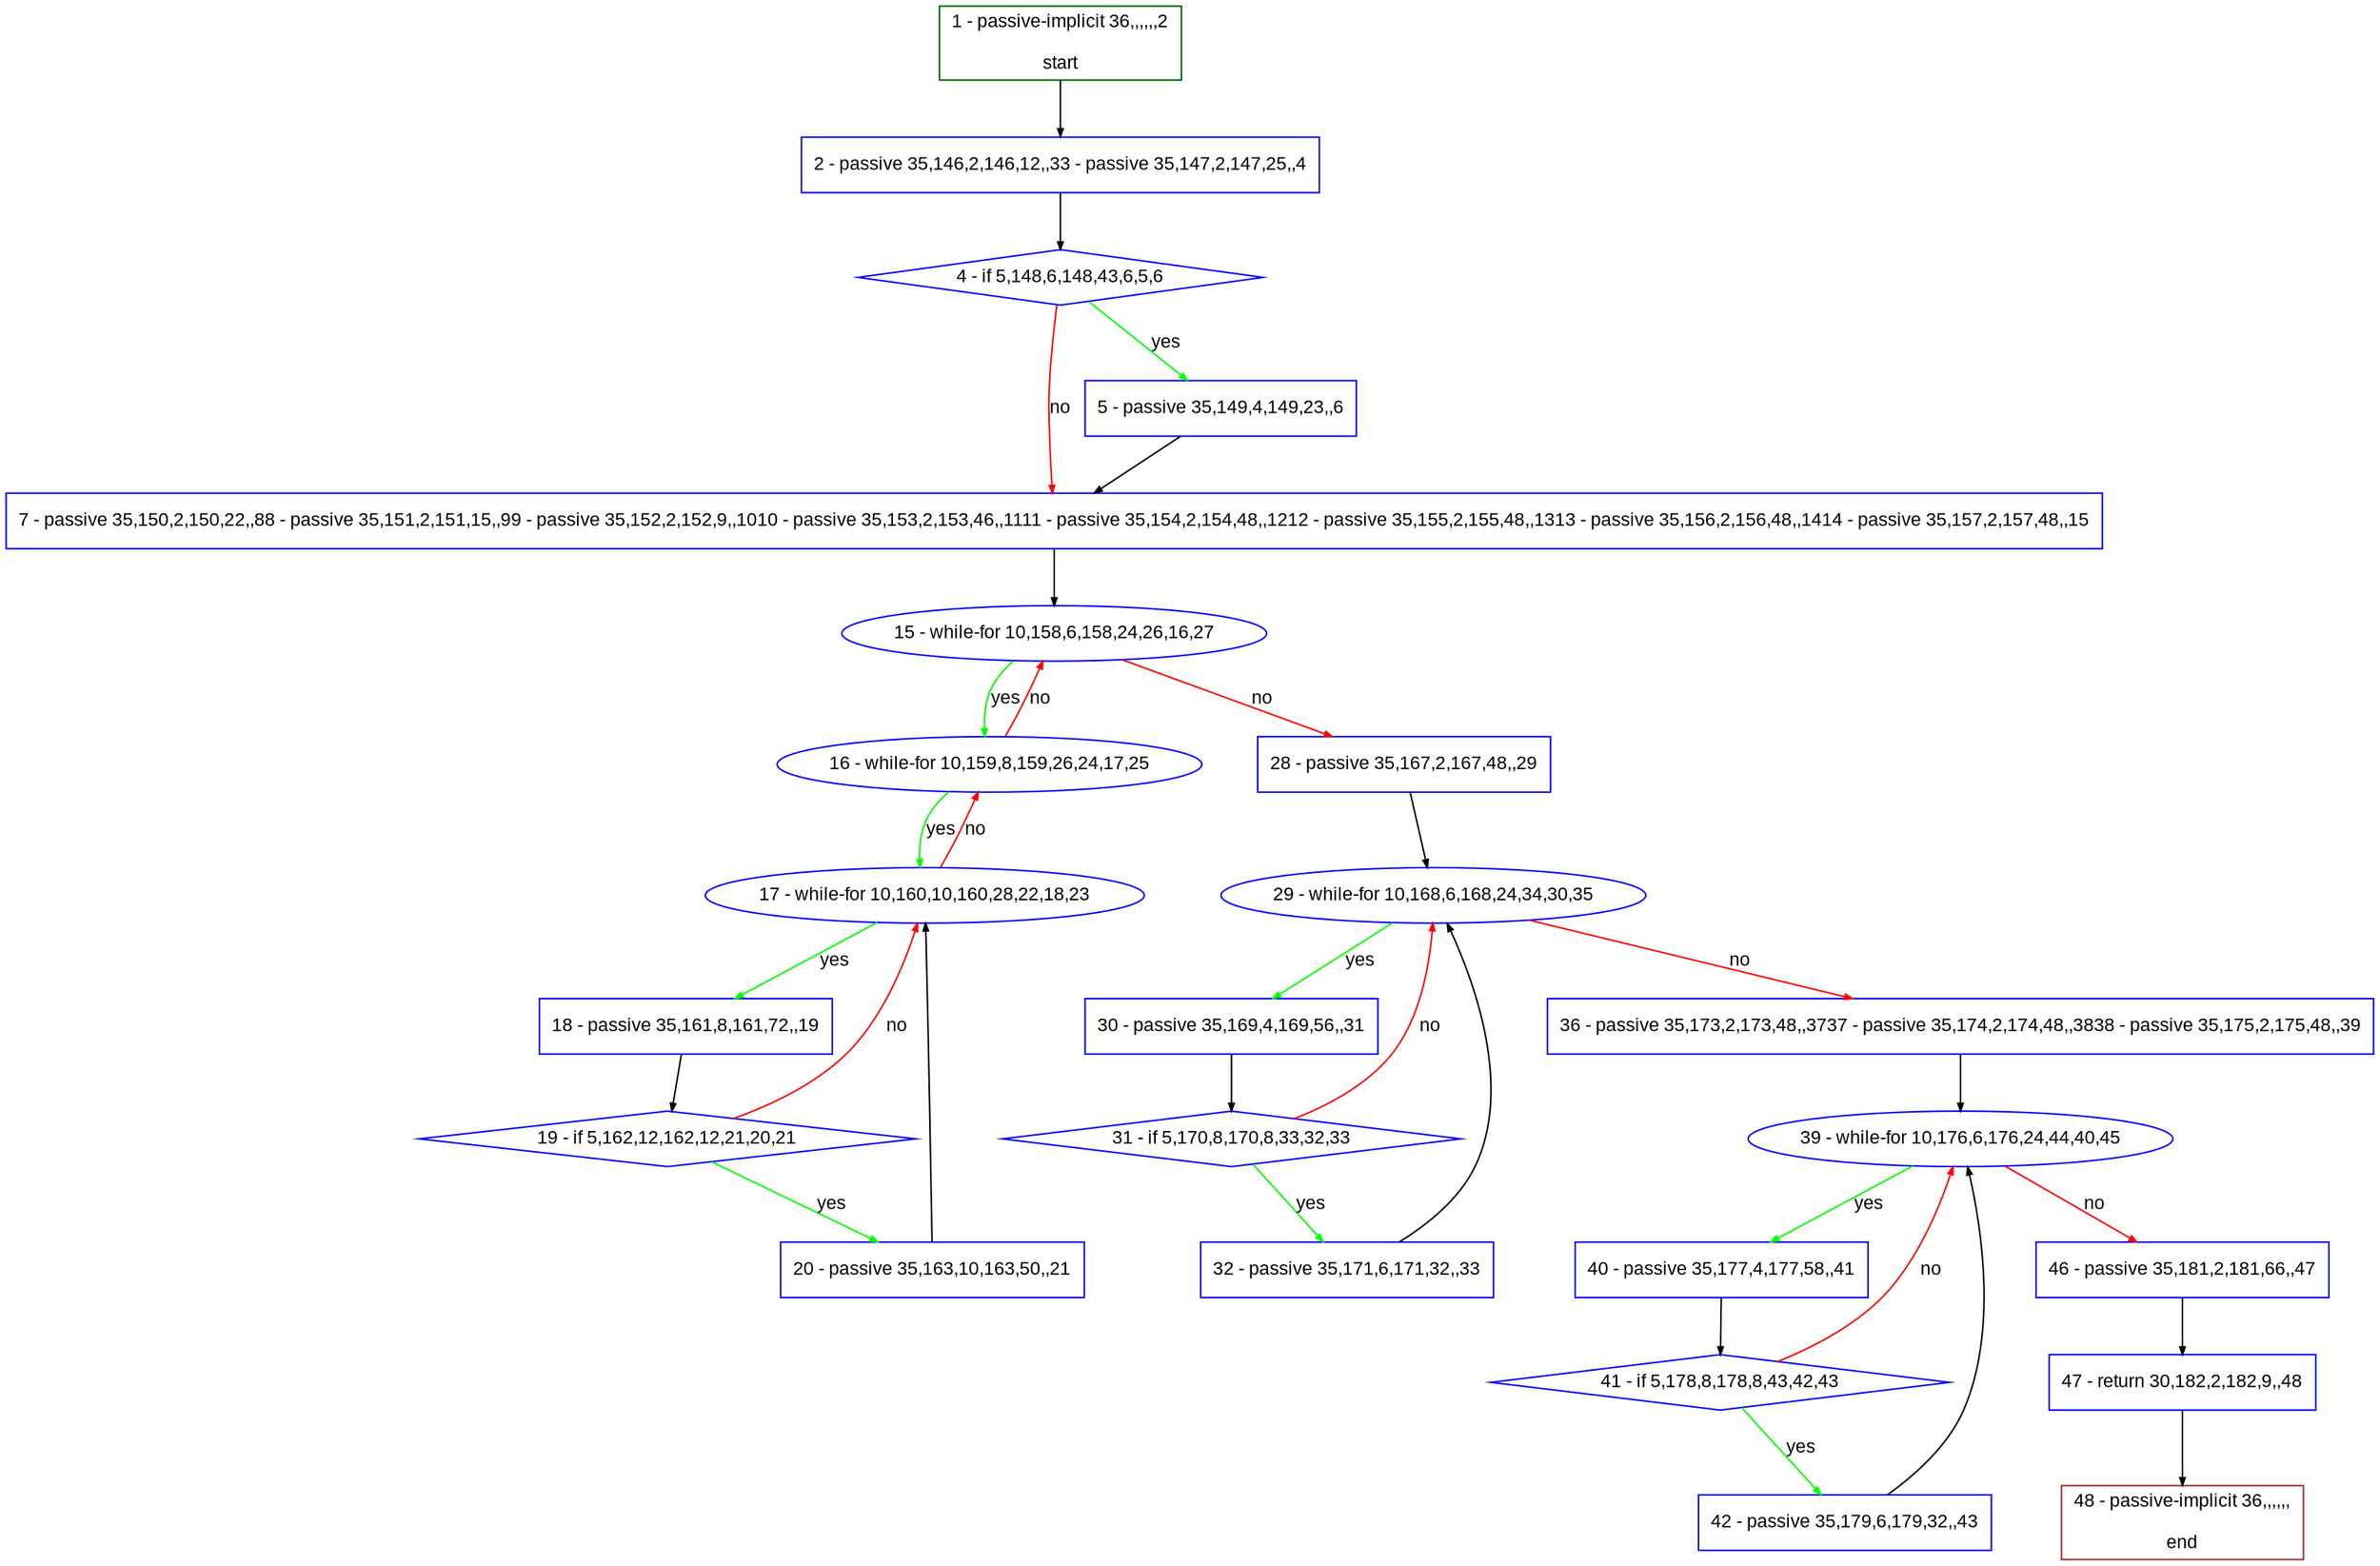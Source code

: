 digraph "" {
  graph [pack="true", label="", fontsize="12", packmode="clust", fontname="Arial", fillcolor="#FFFFCC", bgcolor="white", style="rounded,filled", compound="true"];
  node [node_initialized="no", label="", color="grey", fontsize="12", fillcolor="white", fontname="Arial", style="filled", shape="rectangle", compound="true", fixedsize="false"];
  edge [fontcolor="black", arrowhead="normal", arrowtail="none", arrowsize="0.5", ltail="", label="", color="black", fontsize="12", lhead="", fontname="Arial", dir="forward", compound="true"];
  __N1 [label="2 - passive 35,146,2,146,12,,33 - passive 35,147,2,147,25,,4", color="#0000ff", fillcolor="#ffffff", style="filled", shape="box"];
  __N2 [label="1 - passive-implicit 36,,,,,,2\n\nstart", color="#006400", fillcolor="#ffffff", style="filled", shape="box"];
  __N3 [label="4 - if 5,148,6,148,43,6,5,6", color="#0000ff", fillcolor="#ffffff", style="filled", shape="diamond"];
  __N4 [label="5 - passive 35,149,4,149,23,,6", color="#0000ff", fillcolor="#ffffff", style="filled", shape="box"];
  __N5 [label="7 - passive 35,150,2,150,22,,88 - passive 35,151,2,151,15,,99 - passive 35,152,2,152,9,,1010 - passive 35,153,2,153,46,,1111 - passive 35,154,2,154,48,,1212 - passive 35,155,2,155,48,,1313 - passive 35,156,2,156,48,,1414 - passive 35,157,2,157,48,,15", color="#0000ff", fillcolor="#ffffff", style="filled", shape="box"];
  __N6 [label="15 - while-for 10,158,6,158,24,26,16,27", color="#0000ff", fillcolor="#ffffff", style="filled", shape="oval"];
  __N7 [label="16 - while-for 10,159,8,159,26,24,17,25", color="#0000ff", fillcolor="#ffffff", style="filled", shape="oval"];
  __N8 [label="28 - passive 35,167,2,167,48,,29", color="#0000ff", fillcolor="#ffffff", style="filled", shape="box"];
  __N9 [label="17 - while-for 10,160,10,160,28,22,18,23", color="#0000ff", fillcolor="#ffffff", style="filled", shape="oval"];
  __N10 [label="18 - passive 35,161,8,161,72,,19", color="#0000ff", fillcolor="#ffffff", style="filled", shape="box"];
  __N11 [label="19 - if 5,162,12,162,12,21,20,21", color="#0000ff", fillcolor="#ffffff", style="filled", shape="diamond"];
  __N12 [label="20 - passive 35,163,10,163,50,,21", color="#0000ff", fillcolor="#ffffff", style="filled", shape="box"];
  __N13 [label="29 - while-for 10,168,6,168,24,34,30,35", color="#0000ff", fillcolor="#ffffff", style="filled", shape="oval"];
  __N14 [label="30 - passive 35,169,4,169,56,,31", color="#0000ff", fillcolor="#ffffff", style="filled", shape="box"];
  __N15 [label="36 - passive 35,173,2,173,48,,3737 - passive 35,174,2,174,48,,3838 - passive 35,175,2,175,48,,39", color="#0000ff", fillcolor="#ffffff", style="filled", shape="box"];
  __N16 [label="31 - if 5,170,8,170,8,33,32,33", color="#0000ff", fillcolor="#ffffff", style="filled", shape="diamond"];
  __N17 [label="32 - passive 35,171,6,171,32,,33", color="#0000ff", fillcolor="#ffffff", style="filled", shape="box"];
  __N18 [label="39 - while-for 10,176,6,176,24,44,40,45", color="#0000ff", fillcolor="#ffffff", style="filled", shape="oval"];
  __N19 [label="40 - passive 35,177,4,177,58,,41", color="#0000ff", fillcolor="#ffffff", style="filled", shape="box"];
  __N20 [label="46 - passive 35,181,2,181,66,,47", color="#0000ff", fillcolor="#ffffff", style="filled", shape="box"];
  __N21 [label="41 - if 5,178,8,178,8,43,42,43", color="#0000ff", fillcolor="#ffffff", style="filled", shape="diamond"];
  __N22 [label="42 - passive 35,179,6,179,32,,43", color="#0000ff", fillcolor="#ffffff", style="filled", shape="box"];
  __N23 [label="47 - return 30,182,2,182,9,,48", color="#0000ff", fillcolor="#ffffff", style="filled", shape="box"];
  __N24 [label="48 - passive-implicit 36,,,,,,\n\nend", color="#a52a2a", fillcolor="#ffffff", style="filled", shape="box"];
  __N2 -> __N1 [arrowhead="normal", arrowtail="none", color="#000000", label="", dir="forward"];
  __N1 -> __N3 [arrowhead="normal", arrowtail="none", color="#000000", label="", dir="forward"];
  __N3 -> __N4 [arrowhead="normal", arrowtail="none", color="#00ff00", label="yes", dir="forward"];
  __N3 -> __N5 [arrowhead="normal", arrowtail="none", color="#ff0000", label="no", dir="forward"];
  __N4 -> __N5 [arrowhead="normal", arrowtail="none", color="#000000", label="", dir="forward"];
  __N5 -> __N6 [arrowhead="normal", arrowtail="none", color="#000000", label="", dir="forward"];
  __N6 -> __N7 [arrowhead="normal", arrowtail="none", color="#00ff00", label="yes", dir="forward"];
  __N7 -> __N6 [arrowhead="normal", arrowtail="none", color="#ff0000", label="no", dir="forward"];
  __N6 -> __N8 [arrowhead="normal", arrowtail="none", color="#ff0000", label="no", dir="forward"];
  __N7 -> __N9 [arrowhead="normal", arrowtail="none", color="#00ff00", label="yes", dir="forward"];
  __N9 -> __N7 [arrowhead="normal", arrowtail="none", color="#ff0000", label="no", dir="forward"];
  __N9 -> __N10 [arrowhead="normal", arrowtail="none", color="#00ff00", label="yes", dir="forward"];
  __N10 -> __N11 [arrowhead="normal", arrowtail="none", color="#000000", label="", dir="forward"];
  __N11 -> __N9 [arrowhead="normal", arrowtail="none", color="#ff0000", label="no", dir="forward"];
  __N11 -> __N12 [arrowhead="normal", arrowtail="none", color="#00ff00", label="yes", dir="forward"];
  __N12 -> __N9 [arrowhead="normal", arrowtail="none", color="#000000", label="", dir="forward"];
  __N8 -> __N13 [arrowhead="normal", arrowtail="none", color="#000000", label="", dir="forward"];
  __N13 -> __N14 [arrowhead="normal", arrowtail="none", color="#00ff00", label="yes", dir="forward"];
  __N13 -> __N15 [arrowhead="normal", arrowtail="none", color="#ff0000", label="no", dir="forward"];
  __N14 -> __N16 [arrowhead="normal", arrowtail="none", color="#000000", label="", dir="forward"];
  __N16 -> __N13 [arrowhead="normal", arrowtail="none", color="#ff0000", label="no", dir="forward"];
  __N16 -> __N17 [arrowhead="normal", arrowtail="none", color="#00ff00", label="yes", dir="forward"];
  __N17 -> __N13 [arrowhead="normal", arrowtail="none", color="#000000", label="", dir="forward"];
  __N15 -> __N18 [arrowhead="normal", arrowtail="none", color="#000000", label="", dir="forward"];
  __N18 -> __N19 [arrowhead="normal", arrowtail="none", color="#00ff00", label="yes", dir="forward"];
  __N18 -> __N20 [arrowhead="normal", arrowtail="none", color="#ff0000", label="no", dir="forward"];
  __N19 -> __N21 [arrowhead="normal", arrowtail="none", color="#000000", label="", dir="forward"];
  __N21 -> __N18 [arrowhead="normal", arrowtail="none", color="#ff0000", label="no", dir="forward"];
  __N21 -> __N22 [arrowhead="normal", arrowtail="none", color="#00ff00", label="yes", dir="forward"];
  __N22 -> __N18 [arrowhead="normal", arrowtail="none", color="#000000", label="", dir="forward"];
  __N20 -> __N23 [arrowhead="normal", arrowtail="none", color="#000000", label="", dir="forward"];
  __N23 -> __N24 [arrowhead="normal", arrowtail="none", color="#000000", label="", dir="forward"];
}
